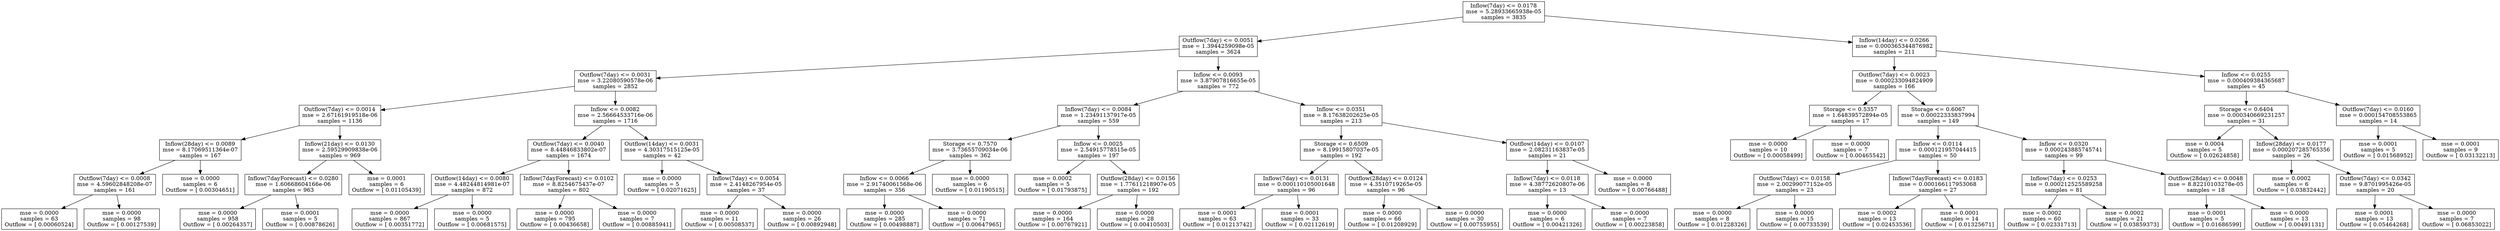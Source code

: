 digraph Tree {
0 [label="Inflow(7day) <= 0.0178\nmse = 5.28933665938e-05\nsamples = 3835", shape="box"] ;
1 [label="Outflow(7day) <= 0.0051\nmse = 1.3944259098e-05\nsamples = 3624", shape="box"] ;
0 -> 1 ;
2 [label="Outflow(7day) <= 0.0031\nmse = 3.22080590578e-06\nsamples = 2852", shape="box"] ;
1 -> 2 ;
3 [label="Outflow(7day) <= 0.0014\nmse = 2.67161919518e-06\nsamples = 1136", shape="box"] ;
2 -> 3 ;
4 [label="Inflow(28day) <= 0.0089\nmse = 8.17069511364e-07\nsamples = 167", shape="box"] ;
3 -> 4 ;
5 [label="Outflow(7day) <= 0.0008\nmse = 4.59602848208e-07\nsamples = 161", shape="box"] ;
4 -> 5 ;
6 [label="mse = 0.0000\nsamples = 63\nOutflow = [ 0.00060524]", shape="box"] ;
5 -> 6 ;
7 [label="mse = 0.0000\nsamples = 98\nOutflow = [ 0.00127539]", shape="box"] ;
5 -> 7 ;
8 [label="mse = 0.0000\nsamples = 6\nOutflow = [ 0.00304651]", shape="box"] ;
4 -> 8 ;
9 [label="Inflow(21day) <= 0.0130\nmse = 2.59529909838e-06\nsamples = 969", shape="box"] ;
3 -> 9 ;
10 [label="Inflow(7dayForecast) <= 0.0280\nmse = 1.60668604166e-06\nsamples = 963", shape="box"] ;
9 -> 10 ;
11 [label="mse = 0.0000\nsamples = 958\nOutflow = [ 0.00264357]", shape="box"] ;
10 -> 11 ;
12 [label="mse = 0.0001\nsamples = 5\nOutflow = [ 0.00878626]", shape="box"] ;
10 -> 12 ;
13 [label="mse = 0.0001\nsamples = 6\nOutflow = [ 0.01105439]", shape="box"] ;
9 -> 13 ;
14 [label="Inflow <= 0.0082\nmse = 2.56664533716e-06\nsamples = 1716", shape="box"] ;
2 -> 14 ;
15 [label="Outflow(7day) <= 0.0040\nmse = 8.44846833802e-07\nsamples = 1674", shape="box"] ;
14 -> 15 ;
16 [label="Outflow(14day) <= 0.0080\nmse = 4.48244814981e-07\nsamples = 872", shape="box"] ;
15 -> 16 ;
17 [label="mse = 0.0000\nsamples = 867\nOutflow = [ 0.00351772]", shape="box"] ;
16 -> 17 ;
18 [label="mse = 0.0000\nsamples = 5\nOutflow = [ 0.00681575]", shape="box"] ;
16 -> 18 ;
19 [label="Inflow(7dayForecast) <= 0.0102\nmse = 8.8254675437e-07\nsamples = 802", shape="box"] ;
15 -> 19 ;
20 [label="mse = 0.0000\nsamples = 795\nOutflow = [ 0.00436658]", shape="box"] ;
19 -> 20 ;
21 [label="mse = 0.0000\nsamples = 7\nOutflow = [ 0.00885941]", shape="box"] ;
19 -> 21 ;
22 [label="Outflow(14day) <= 0.0031\nmse = 4.30317515125e-05\nsamples = 42", shape="box"] ;
14 -> 22 ;
23 [label="mse = 0.0000\nsamples = 5\nOutflow = [ 0.02071625]", shape="box"] ;
22 -> 23 ;
24 [label="Inflow(7day) <= 0.0054\nmse = 2.4148267954e-05\nsamples = 37", shape="box"] ;
22 -> 24 ;
25 [label="mse = 0.0000\nsamples = 11\nOutflow = [ 0.00508537]", shape="box"] ;
24 -> 25 ;
26 [label="mse = 0.0000\nsamples = 26\nOutflow = [ 0.00892948]", shape="box"] ;
24 -> 26 ;
27 [label="Inflow <= 0.0093\nmse = 3.87907816655e-05\nsamples = 772", shape="box"] ;
1 -> 27 ;
28 [label="Inflow(7day) <= 0.0084\nmse = 1.23491137917e-05\nsamples = 559", shape="box"] ;
27 -> 28 ;
29 [label="Storage <= 0.7570\nmse = 3.73655709034e-06\nsamples = 362", shape="box"] ;
28 -> 29 ;
30 [label="Inflow <= 0.0066\nmse = 2.91740061568e-06\nsamples = 356", shape="box"] ;
29 -> 30 ;
31 [label="mse = 0.0000\nsamples = 285\nOutflow = [ 0.00498887]", shape="box"] ;
30 -> 31 ;
32 [label="mse = 0.0000\nsamples = 71\nOutflow = [ 0.00647965]", shape="box"] ;
30 -> 32 ;
33 [label="mse = 0.0000\nsamples = 6\nOutflow = [ 0.01190515]", shape="box"] ;
29 -> 33 ;
34 [label="Inflow <= 0.0025\nmse = 2.54915778515e-05\nsamples = 197", shape="box"] ;
28 -> 34 ;
35 [label="mse = 0.0002\nsamples = 5\nOutflow = [ 0.01793875]", shape="box"] ;
34 -> 35 ;
36 [label="Outflow(28day) <= 0.0156\nmse = 1.77611218907e-05\nsamples = 192", shape="box"] ;
34 -> 36 ;
37 [label="mse = 0.0000\nsamples = 164\nOutflow = [ 0.00767921]", shape="box"] ;
36 -> 37 ;
38 [label="mse = 0.0000\nsamples = 28\nOutflow = [ 0.00410503]", shape="box"] ;
36 -> 38 ;
39 [label="Inflow <= 0.0351\nmse = 8.17638202625e-05\nsamples = 213", shape="box"] ;
27 -> 39 ;
40 [label="Storage <= 0.6509\nmse = 8.19915807037e-05\nsamples = 192", shape="box"] ;
39 -> 40 ;
41 [label="Inflow(7day) <= 0.0131\nmse = 0.000110105001648\nsamples = 96", shape="box"] ;
40 -> 41 ;
42 [label="mse = 0.0001\nsamples = 63\nOutflow = [ 0.01213742]", shape="box"] ;
41 -> 42 ;
43 [label="mse = 0.0001\nsamples = 33\nOutflow = [ 0.02112619]", shape="box"] ;
41 -> 43 ;
44 [label="Outflow(28day) <= 0.0124\nmse = 4.3510719265e-05\nsamples = 96", shape="box"] ;
40 -> 44 ;
45 [label="mse = 0.0000\nsamples = 66\nOutflow = [ 0.01208929]", shape="box"] ;
44 -> 45 ;
46 [label="mse = 0.0000\nsamples = 30\nOutflow = [ 0.00755955]", shape="box"] ;
44 -> 46 ;
47 [label="Outflow(14day) <= 0.0107\nmse = 2.08231163837e-05\nsamples = 21", shape="box"] ;
39 -> 47 ;
48 [label="Inflow(7day) <= 0.0118\nmse = 4.38772620807e-06\nsamples = 13", shape="box"] ;
47 -> 48 ;
49 [label="mse = 0.0000\nsamples = 6\nOutflow = [ 0.00421326]", shape="box"] ;
48 -> 49 ;
50 [label="mse = 0.0000\nsamples = 7\nOutflow = [ 0.00223858]", shape="box"] ;
48 -> 50 ;
51 [label="mse = 0.0000\nsamples = 8\nOutflow = [ 0.00766488]", shape="box"] ;
47 -> 51 ;
52 [label="Inflow(14day) <= 0.0266\nmse = 0.000365344876982\nsamples = 211", shape="box"] ;
0 -> 52 ;
53 [label="Outflow(7day) <= 0.0023\nmse = 0.000233094824909\nsamples = 166", shape="box"] ;
52 -> 53 ;
54 [label="Storage <= 0.5357\nmse = 1.64839572894e-05\nsamples = 17", shape="box"] ;
53 -> 54 ;
55 [label="mse = 0.0000\nsamples = 10\nOutflow = [ 0.00058499]", shape="box"] ;
54 -> 55 ;
56 [label="mse = 0.0000\nsamples = 7\nOutflow = [ 0.00465542]", shape="box"] ;
54 -> 56 ;
57 [label="Storage <= 0.6067\nmse = 0.00022333837994\nsamples = 149", shape="box"] ;
53 -> 57 ;
58 [label="Inflow <= 0.0114\nmse = 0.000121957044415\nsamples = 50", shape="box"] ;
57 -> 58 ;
59 [label="Outflow(7day) <= 0.0158\nmse = 2.00299077152e-05\nsamples = 23", shape="box"] ;
58 -> 59 ;
60 [label="mse = 0.0000\nsamples = 8\nOutflow = [ 0.01228326]", shape="box"] ;
59 -> 60 ;
61 [label="mse = 0.0000\nsamples = 15\nOutflow = [ 0.00733539]", shape="box"] ;
59 -> 61 ;
62 [label="Inflow(7dayForecast) <= 0.0183\nmse = 0.000166117953068\nsamples = 27", shape="box"] ;
58 -> 62 ;
63 [label="mse = 0.0002\nsamples = 13\nOutflow = [ 0.02453536]", shape="box"] ;
62 -> 63 ;
64 [label="mse = 0.0001\nsamples = 14\nOutflow = [ 0.01325671]", shape="box"] ;
62 -> 64 ;
65 [label="Inflow <= 0.0320\nmse = 0.000243885745741\nsamples = 99", shape="box"] ;
57 -> 65 ;
66 [label="Inflow(7day) <= 0.0253\nmse = 0.000212525589258\nsamples = 81", shape="box"] ;
65 -> 66 ;
67 [label="mse = 0.0002\nsamples = 60\nOutflow = [ 0.02331713]", shape="box"] ;
66 -> 67 ;
68 [label="mse = 0.0002\nsamples = 21\nOutflow = [ 0.03859373]", shape="box"] ;
66 -> 68 ;
69 [label="Outflow(28day) <= 0.0048\nmse = 8.82210103278e-05\nsamples = 18", shape="box"] ;
65 -> 69 ;
70 [label="mse = 0.0001\nsamples = 5\nOutflow = [ 0.01686599]", shape="box"] ;
69 -> 70 ;
71 [label="mse = 0.0000\nsamples = 13\nOutflow = [ 0.00491131]", shape="box"] ;
69 -> 71 ;
72 [label="Inflow <= 0.0255\nmse = 0.000409384365687\nsamples = 45", shape="box"] ;
52 -> 72 ;
73 [label="Storage <= 0.6404\nmse = 0.000340669231257\nsamples = 31", shape="box"] ;
72 -> 73 ;
74 [label="mse = 0.0004\nsamples = 5\nOutflow = [ 0.02624858]", shape="box"] ;
73 -> 74 ;
75 [label="Inflow(28day) <= 0.0177\nmse = 0.000207285765356\nsamples = 26", shape="box"] ;
73 -> 75 ;
76 [label="mse = 0.0002\nsamples = 6\nOutflow = [ 0.03832442]", shape="box"] ;
75 -> 76 ;
77 [label="Outflow(7day) <= 0.0342\nmse = 9.8701995426e-05\nsamples = 20", shape="box"] ;
75 -> 77 ;
78 [label="mse = 0.0001\nsamples = 13\nOutflow = [ 0.05464268]", shape="box"] ;
77 -> 78 ;
79 [label="mse = 0.0000\nsamples = 7\nOutflow = [ 0.06853022]", shape="box"] ;
77 -> 79 ;
80 [label="Outflow(7day) <= 0.0160\nmse = 0.000154708553865\nsamples = 14", shape="box"] ;
72 -> 80 ;
81 [label="mse = 0.0001\nsamples = 5\nOutflow = [ 0.01568952]", shape="box"] ;
80 -> 81 ;
82 [label="mse = 0.0001\nsamples = 9\nOutflow = [ 0.03132213]", shape="box"] ;
80 -> 82 ;
}